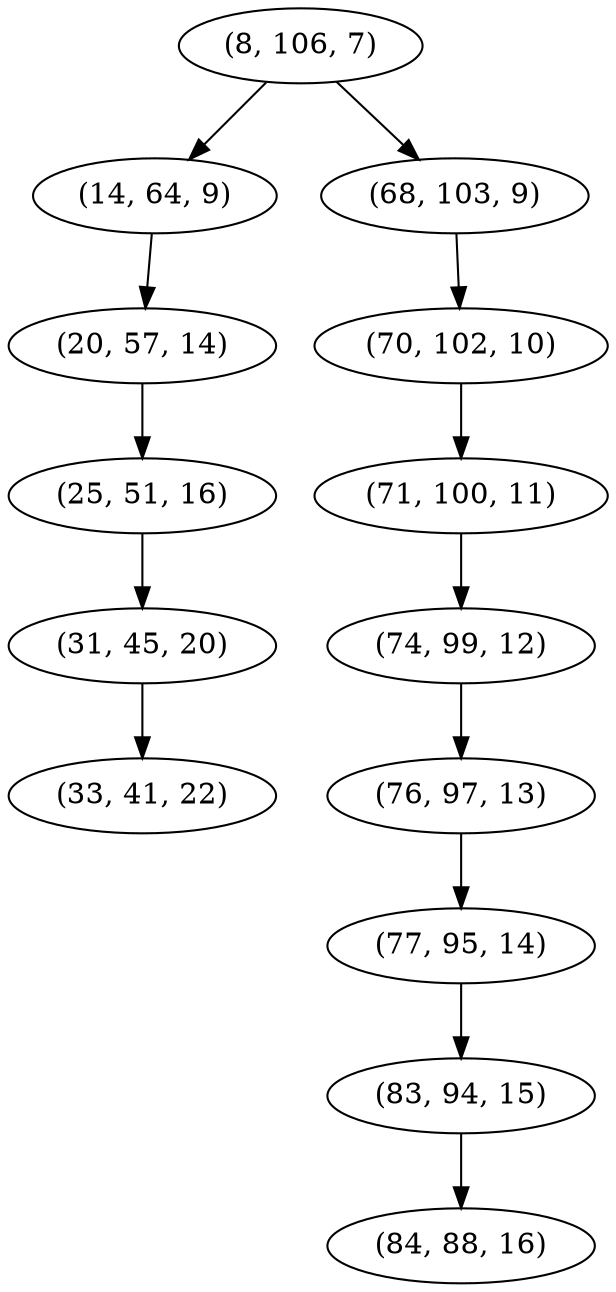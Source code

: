 digraph tree {
    "(8, 106, 7)";
    "(14, 64, 9)";
    "(20, 57, 14)";
    "(25, 51, 16)";
    "(31, 45, 20)";
    "(33, 41, 22)";
    "(68, 103, 9)";
    "(70, 102, 10)";
    "(71, 100, 11)";
    "(74, 99, 12)";
    "(76, 97, 13)";
    "(77, 95, 14)";
    "(83, 94, 15)";
    "(84, 88, 16)";
    "(8, 106, 7)" -> "(14, 64, 9)";
    "(8, 106, 7)" -> "(68, 103, 9)";
    "(14, 64, 9)" -> "(20, 57, 14)";
    "(20, 57, 14)" -> "(25, 51, 16)";
    "(25, 51, 16)" -> "(31, 45, 20)";
    "(31, 45, 20)" -> "(33, 41, 22)";
    "(68, 103, 9)" -> "(70, 102, 10)";
    "(70, 102, 10)" -> "(71, 100, 11)";
    "(71, 100, 11)" -> "(74, 99, 12)";
    "(74, 99, 12)" -> "(76, 97, 13)";
    "(76, 97, 13)" -> "(77, 95, 14)";
    "(77, 95, 14)" -> "(83, 94, 15)";
    "(83, 94, 15)" -> "(84, 88, 16)";
}
